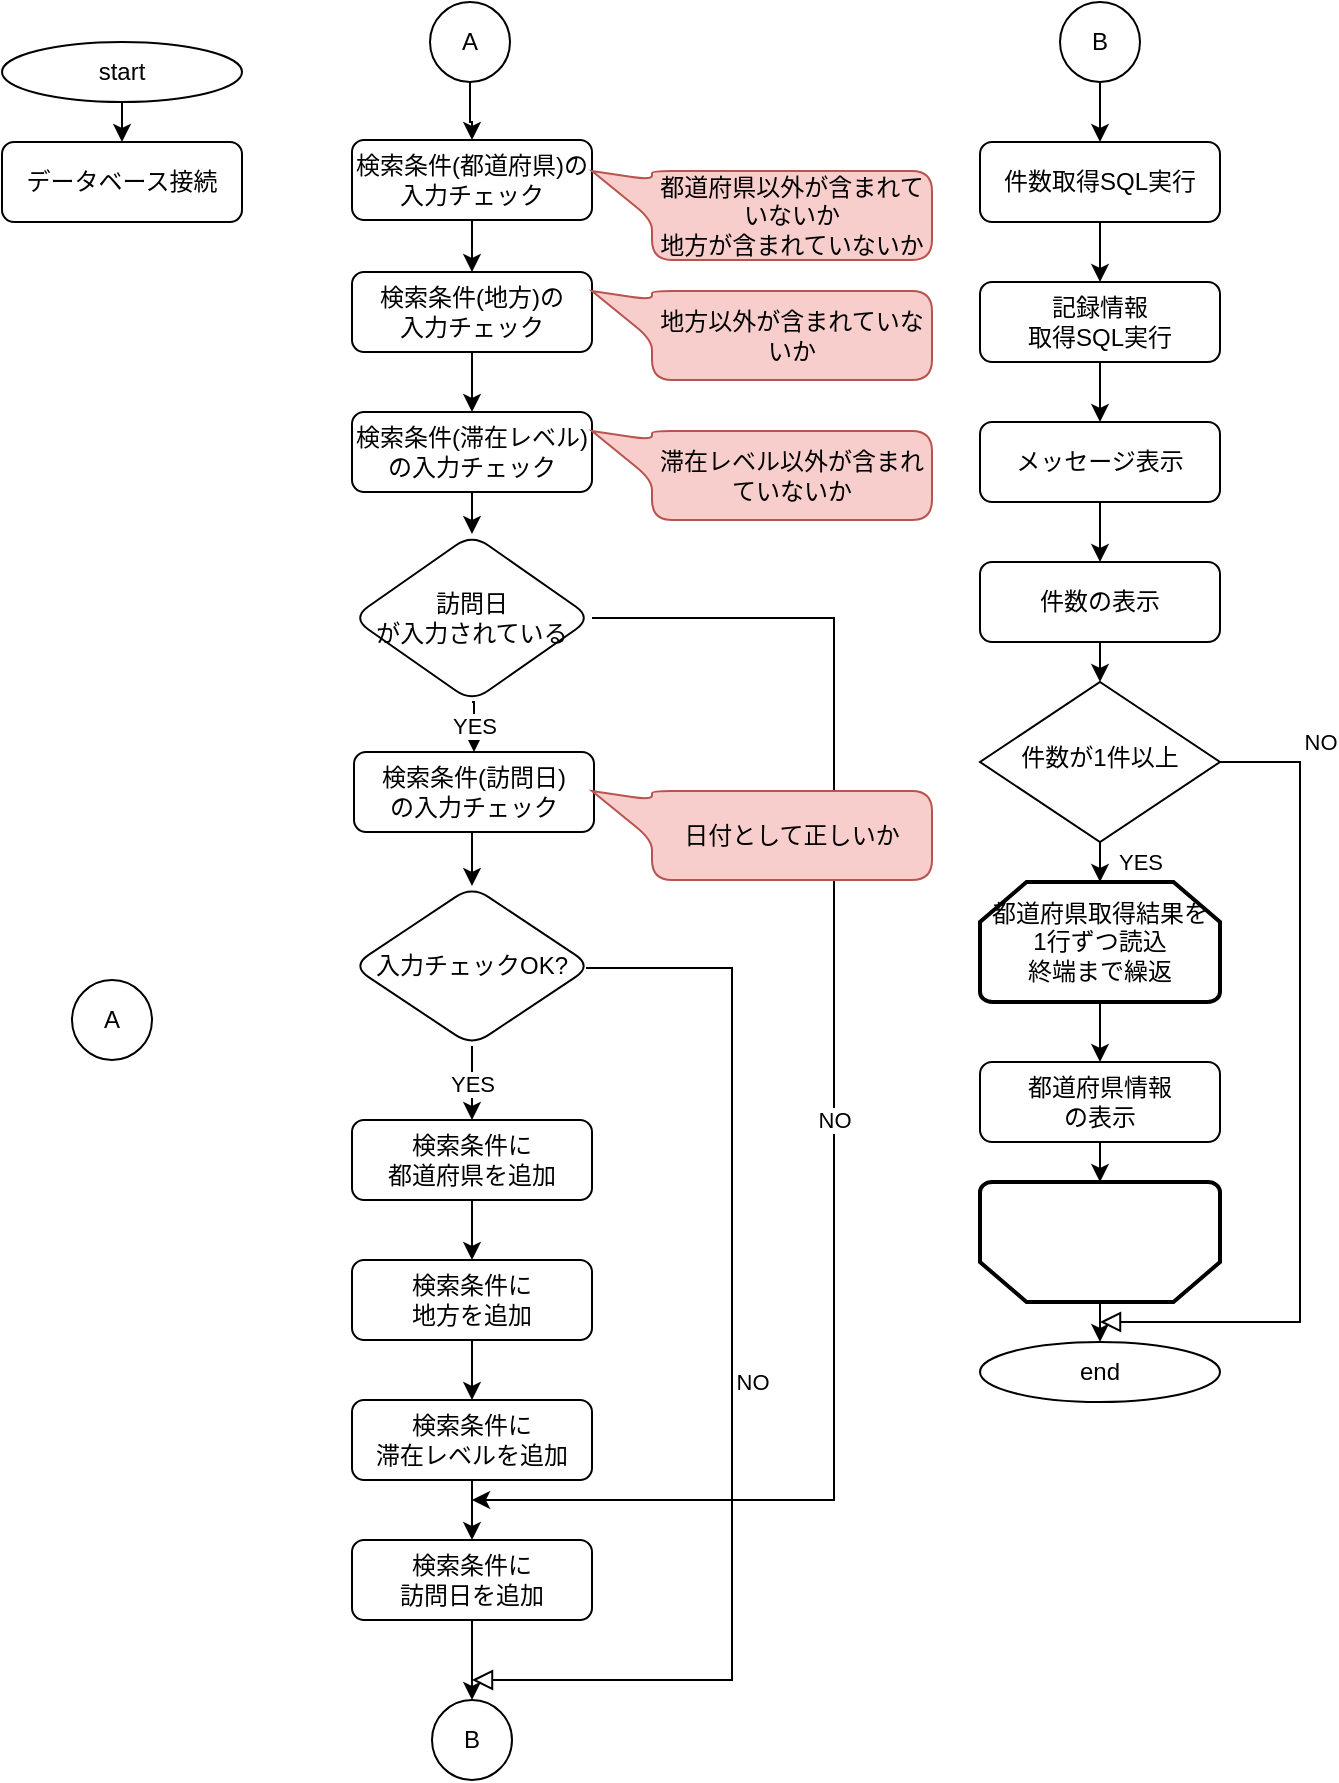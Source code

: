 <mxfile version="23.1.1" type="device">
  <diagram id="C5RBs43oDa-KdzZeNtuy" name="Page-1">
    <mxGraphModel dx="794" dy="459" grid="1" gridSize="10" guides="1" tooltips="1" connect="1" arrows="1" fold="1" page="1" pageScale="1" pageWidth="827" pageHeight="1169" math="0" shadow="0">
      <root>
        <mxCell id="WIyWlLk6GJQsqaUBKTNV-0" />
        <mxCell id="WIyWlLk6GJQsqaUBKTNV-1" parent="WIyWlLk6GJQsqaUBKTNV-0" />
        <mxCell id="WIyWlLk6GJQsqaUBKTNV-3" value="データベース接続" style="rounded=1;whiteSpace=wrap;html=1;fontSize=12;glass=0;strokeWidth=1;shadow=0;" parent="WIyWlLk6GJQsqaUBKTNV-1" vertex="1">
          <mxGeometry x="160" y="80" width="120" height="40" as="geometry" />
        </mxCell>
        <mxCell id="WIyWlLk6GJQsqaUBKTNV-9" value="NO" style="edgeStyle=orthogonalEdgeStyle;rounded=0;html=1;jettySize=auto;orthogonalLoop=1;fontSize=11;endArrow=block;endFill=0;endSize=8;strokeWidth=1;shadow=0;labelBackgroundColor=none;" parent="WIyWlLk6GJQsqaUBKTNV-1" edge="1">
          <mxGeometry y="10" relative="1" as="geometry">
            <mxPoint as="offset" />
            <mxPoint x="395" y="849" as="targetPoint" />
            <Array as="points">
              <mxPoint x="525" y="493" />
            </Array>
            <mxPoint x="452" y="493" as="sourcePoint" />
          </mxGeometry>
        </mxCell>
        <mxCell id="h9rZooUtNr8oj8G2S-ER-3" value="" style="edgeStyle=orthogonalEdgeStyle;rounded=0;orthogonalLoop=1;jettySize=auto;html=1;" parent="WIyWlLk6GJQsqaUBKTNV-1" source="WIyWlLk6GJQsqaUBKTNV-11" edge="1">
          <mxGeometry relative="1" as="geometry">
            <mxPoint x="395" y="639" as="targetPoint" />
          </mxGeometry>
        </mxCell>
        <mxCell id="WIyWlLk6GJQsqaUBKTNV-11" value="検索条件に&lt;br&gt;都道府県を追加" style="rounded=1;whiteSpace=wrap;html=1;fontSize=12;glass=0;strokeWidth=1;shadow=0;" parent="WIyWlLk6GJQsqaUBKTNV-1" vertex="1">
          <mxGeometry x="335" y="569" width="120" height="40" as="geometry" />
        </mxCell>
        <mxCell id="h9rZooUtNr8oj8G2S-ER-1" value="" style="edgeStyle=orthogonalEdgeStyle;rounded=0;orthogonalLoop=1;jettySize=auto;html=1;" parent="WIyWlLk6GJQsqaUBKTNV-1" source="h9rZooUtNr8oj8G2S-ER-0" target="WIyWlLk6GJQsqaUBKTNV-3" edge="1">
          <mxGeometry relative="1" as="geometry">
            <Array as="points">
              <mxPoint x="230" y="80" />
              <mxPoint x="230" y="80" />
            </Array>
          </mxGeometry>
        </mxCell>
        <mxCell id="h9rZooUtNr8oj8G2S-ER-0" value="start" style="ellipse;whiteSpace=wrap;html=1;" parent="WIyWlLk6GJQsqaUBKTNV-1" vertex="1">
          <mxGeometry x="160" y="30" width="120" height="30" as="geometry" />
        </mxCell>
        <mxCell id="ytKObgBI_jLJxSGm0-5G-5" style="edgeStyle=orthogonalEdgeStyle;rounded=0;orthogonalLoop=1;jettySize=auto;html=1;exitX=0.5;exitY=1;exitDx=0;exitDy=0;entryX=0.5;entryY=0;entryDx=0;entryDy=0;" parent="WIyWlLk6GJQsqaUBKTNV-1" source="h9rZooUtNr8oj8G2S-ER-10" target="h9rZooUtNr8oj8G2S-ER-13" edge="1">
          <mxGeometry relative="1" as="geometry" />
        </mxCell>
        <mxCell id="h9rZooUtNr8oj8G2S-ER-10" value="検索条件に&lt;br&gt;滞在レベルを追加" style="whiteSpace=wrap;html=1;rounded=1;glass=0;strokeWidth=1;shadow=0;" parent="WIyWlLk6GJQsqaUBKTNV-1" vertex="1">
          <mxGeometry x="335" y="709" width="120" height="40" as="geometry" />
        </mxCell>
        <mxCell id="s13l2MW78z2p8p0Ib397-3" value="" style="edgeStyle=orthogonalEdgeStyle;rounded=0;orthogonalLoop=1;jettySize=auto;html=1;" parent="WIyWlLk6GJQsqaUBKTNV-1" source="h9rZooUtNr8oj8G2S-ER-13" target="s13l2MW78z2p8p0Ib397-2" edge="1">
          <mxGeometry relative="1" as="geometry" />
        </mxCell>
        <mxCell id="h9rZooUtNr8oj8G2S-ER-13" value="検索条件に&lt;br&gt;訪問日を追加" style="whiteSpace=wrap;html=1;rounded=1;glass=0;strokeWidth=1;shadow=0;" parent="WIyWlLk6GJQsqaUBKTNV-1" vertex="1">
          <mxGeometry x="335" y="779" width="120" height="40" as="geometry" />
        </mxCell>
        <mxCell id="s13l2MW78z2p8p0Ib397-2" value="B" style="ellipse;whiteSpace=wrap;html=1;rounded=1;glass=0;strokeWidth=1;shadow=0;" parent="WIyWlLk6GJQsqaUBKTNV-1" vertex="1">
          <mxGeometry x="375" y="859" width="40" height="40" as="geometry" />
        </mxCell>
        <mxCell id="echClZm6UsjZQWHw3Wsp-2" style="edgeStyle=orthogonalEdgeStyle;rounded=0;orthogonalLoop=1;jettySize=auto;html=1;exitX=0.5;exitY=1;exitDx=0;exitDy=0;entryX=0.5;entryY=0;entryDx=0;entryDy=0;" edge="1" parent="WIyWlLk6GJQsqaUBKTNV-1" source="s13l2MW78z2p8p0Ib397-4" target="echClZm6UsjZQWHw3Wsp-1">
          <mxGeometry relative="1" as="geometry" />
        </mxCell>
        <mxCell id="s13l2MW78z2p8p0Ib397-4" value="B" style="ellipse;whiteSpace=wrap;html=1;rounded=1;glass=0;strokeWidth=1;shadow=0;" parent="WIyWlLk6GJQsqaUBKTNV-1" vertex="1">
          <mxGeometry x="689" y="10" width="40" height="40" as="geometry" />
        </mxCell>
        <mxCell id="s13l2MW78z2p8p0Ib397-7" value="都道府県情報&lt;br&gt;の表示" style="rounded=1;whiteSpace=wrap;html=1;fontSize=12;glass=0;strokeWidth=1;shadow=0;" parent="WIyWlLk6GJQsqaUBKTNV-1" vertex="1">
          <mxGeometry x="649" y="540" width="120" height="40" as="geometry" />
        </mxCell>
        <mxCell id="s13l2MW78z2p8p0Ib397-11" value="件数が1件以上" style="rhombus;whiteSpace=wrap;html=1;shadow=0;fontFamily=Helvetica;fontSize=12;align=center;strokeWidth=1;spacing=6;spacingTop=-4;" parent="WIyWlLk6GJQsqaUBKTNV-1" vertex="1">
          <mxGeometry x="649" y="350" width="120" height="80" as="geometry" />
        </mxCell>
        <mxCell id="s13l2MW78z2p8p0Ib397-22" style="edgeStyle=orthogonalEdgeStyle;rounded=0;orthogonalLoop=1;jettySize=auto;html=1;exitX=0.5;exitY=1;exitDx=0;exitDy=0;exitPerimeter=0;entryX=0.5;entryY=0;entryDx=0;entryDy=0;" parent="WIyWlLk6GJQsqaUBKTNV-1" source="s13l2MW78z2p8p0Ib397-13" target="s13l2MW78z2p8p0Ib397-7" edge="1">
          <mxGeometry relative="1" as="geometry" />
        </mxCell>
        <mxCell id="s13l2MW78z2p8p0Ib397-13" value="都道府県取得結果を&lt;br&gt;1行ずつ読込&lt;br&gt;終端まで繰返" style="strokeWidth=2;html=1;shape=mxgraph.flowchart.loop_limit;whiteSpace=wrap;" parent="WIyWlLk6GJQsqaUBKTNV-1" vertex="1">
          <mxGeometry x="649" y="450" width="120" height="60" as="geometry" />
        </mxCell>
        <mxCell id="s13l2MW78z2p8p0Ib397-20" style="edgeStyle=orthogonalEdgeStyle;rounded=0;orthogonalLoop=1;jettySize=auto;html=1;exitX=0.5;exitY=0;exitDx=0;exitDy=0;exitPerimeter=0;entryX=0.5;entryY=0;entryDx=0;entryDy=0;" parent="WIyWlLk6GJQsqaUBKTNV-1" source="s13l2MW78z2p8p0Ib397-14" target="s13l2MW78z2p8p0Ib397-19" edge="1">
          <mxGeometry relative="1" as="geometry" />
        </mxCell>
        <mxCell id="s13l2MW78z2p8p0Ib397-14" value="" style="strokeWidth=2;html=1;shape=mxgraph.flowchart.loop_limit;whiteSpace=wrap;rotation=-180;" parent="WIyWlLk6GJQsqaUBKTNV-1" vertex="1">
          <mxGeometry x="649" y="600" width="120" height="60" as="geometry" />
        </mxCell>
        <mxCell id="s13l2MW78z2p8p0Ib397-17" style="edgeStyle=orthogonalEdgeStyle;rounded=0;orthogonalLoop=1;jettySize=auto;html=1;exitX=0.5;exitY=1;exitDx=0;exitDy=0;entryX=0.5;entryY=0;entryDx=0;entryDy=0;" parent="WIyWlLk6GJQsqaUBKTNV-1" source="s13l2MW78z2p8p0Ib397-15" target="s13l2MW78z2p8p0Ib397-11" edge="1">
          <mxGeometry relative="1" as="geometry" />
        </mxCell>
        <mxCell id="s13l2MW78z2p8p0Ib397-15" value="件数の表示" style="rounded=1;whiteSpace=wrap;html=1;fontSize=12;glass=0;strokeWidth=1;shadow=0;" parent="WIyWlLk6GJQsqaUBKTNV-1" vertex="1">
          <mxGeometry x="649" y="290" width="120" height="40" as="geometry" />
        </mxCell>
        <mxCell id="s13l2MW78z2p8p0Ib397-19" value="end" style="ellipse;whiteSpace=wrap;html=1;" parent="WIyWlLk6GJQsqaUBKTNV-1" vertex="1">
          <mxGeometry x="649" y="680" width="120" height="30" as="geometry" />
        </mxCell>
        <mxCell id="s13l2MW78z2p8p0Ib397-21" style="edgeStyle=orthogonalEdgeStyle;rounded=0;orthogonalLoop=1;jettySize=auto;html=1;exitX=0.5;exitY=1;exitDx=0;exitDy=0;entryX=0.5;entryY=1;entryDx=0;entryDy=0;entryPerimeter=0;" parent="WIyWlLk6GJQsqaUBKTNV-1" source="s13l2MW78z2p8p0Ib397-7" target="s13l2MW78z2p8p0Ib397-14" edge="1">
          <mxGeometry relative="1" as="geometry" />
        </mxCell>
        <mxCell id="s13l2MW78z2p8p0Ib397-24" value="NO" style="edgeStyle=orthogonalEdgeStyle;rounded=0;html=1;jettySize=auto;orthogonalLoop=1;fontSize=11;endArrow=block;endFill=0;endSize=8;strokeWidth=1;shadow=0;labelBackgroundColor=none;" parent="WIyWlLk6GJQsqaUBKTNV-1" edge="1">
          <mxGeometry x="-0.809" y="14" relative="1" as="geometry">
            <mxPoint x="-4" y="-10" as="offset" />
            <mxPoint x="709" y="670" as="targetPoint" />
            <Array as="points">
              <mxPoint x="809" y="390" />
            </Array>
            <mxPoint x="769" y="390" as="sourcePoint" />
          </mxGeometry>
        </mxCell>
        <mxCell id="s13l2MW78z2p8p0Ib397-28" value="YES" style="edgeStyle=orthogonalEdgeStyle;rounded=0;orthogonalLoop=1;jettySize=auto;html=1;exitX=0.5;exitY=1;exitDx=0;exitDy=0;entryX=0.5;entryY=0;entryDx=0;entryDy=0;entryPerimeter=0;" parent="WIyWlLk6GJQsqaUBKTNV-1" source="s13l2MW78z2p8p0Ib397-11" target="s13l2MW78z2p8p0Ib397-13" edge="1">
          <mxGeometry y="20" relative="1" as="geometry">
            <mxPoint as="offset" />
          </mxGeometry>
        </mxCell>
        <mxCell id="WKHt31poT0Ce64Y8X5nI-7" style="edgeStyle=orthogonalEdgeStyle;rounded=0;orthogonalLoop=1;jettySize=auto;html=1;exitX=0.5;exitY=1;exitDx=0;exitDy=0;entryX=0.5;entryY=0;entryDx=0;entryDy=0;" parent="WIyWlLk6GJQsqaUBKTNV-1" source="WKHt31poT0Ce64Y8X5nI-4" target="WKHt31poT0Ce64Y8X5nI-5" edge="1">
          <mxGeometry relative="1" as="geometry" />
        </mxCell>
        <mxCell id="WKHt31poT0Ce64Y8X5nI-4" value="検索条件(都道府県)の&lt;br&gt;入力チェック" style="rounded=1;whiteSpace=wrap;html=1;fontSize=12;glass=0;strokeWidth=1;shadow=0;" parent="WIyWlLk6GJQsqaUBKTNV-1" vertex="1">
          <mxGeometry x="335" y="79" width="120" height="40" as="geometry" />
        </mxCell>
        <mxCell id="WKHt31poT0Ce64Y8X5nI-8" style="edgeStyle=orthogonalEdgeStyle;rounded=0;orthogonalLoop=1;jettySize=auto;html=1;exitX=0.5;exitY=1;exitDx=0;exitDy=0;entryX=0.5;entryY=0;entryDx=0;entryDy=0;" parent="WIyWlLk6GJQsqaUBKTNV-1" source="WKHt31poT0Ce64Y8X5nI-5" target="WKHt31poT0Ce64Y8X5nI-6" edge="1">
          <mxGeometry relative="1" as="geometry" />
        </mxCell>
        <mxCell id="WKHt31poT0Ce64Y8X5nI-5" value="検索条件(地方)の&lt;br&gt;入力チェック" style="rounded=1;whiteSpace=wrap;html=1;fontSize=12;glass=0;strokeWidth=1;shadow=0;" parent="WIyWlLk6GJQsqaUBKTNV-1" vertex="1">
          <mxGeometry x="335" y="145" width="120" height="40" as="geometry" />
        </mxCell>
        <mxCell id="ytKObgBI_jLJxSGm0-5G-7" style="edgeStyle=orthogonalEdgeStyle;rounded=0;orthogonalLoop=1;jettySize=auto;html=1;exitX=0.5;exitY=1;exitDx=0;exitDy=0;entryX=0.5;entryY=0;entryDx=0;entryDy=0;" parent="WIyWlLk6GJQsqaUBKTNV-1" source="WKHt31poT0Ce64Y8X5nI-6" target="ytKObgBI_jLJxSGm0-5G-6" edge="1">
          <mxGeometry relative="1" as="geometry" />
        </mxCell>
        <mxCell id="WKHt31poT0Ce64Y8X5nI-6" value="検索条件(滞在レベル)の入力チェック" style="rounded=1;whiteSpace=wrap;html=1;fontSize=12;glass=0;strokeWidth=1;shadow=0;" parent="WIyWlLk6GJQsqaUBKTNV-1" vertex="1">
          <mxGeometry x="335" y="215" width="120" height="40" as="geometry" />
        </mxCell>
        <mxCell id="WKHt31poT0Ce64Y8X5nI-9" value="入力チェックOK?" style="rhombus;whiteSpace=wrap;html=1;rounded=1;glass=0;strokeWidth=1;shadow=0;" parent="WIyWlLk6GJQsqaUBKTNV-1" vertex="1">
          <mxGeometry x="335" y="452" width="120" height="80" as="geometry" />
        </mxCell>
        <mxCell id="WKHt31poT0Ce64Y8X5nI-13" style="edgeStyle=orthogonalEdgeStyle;rounded=0;orthogonalLoop=1;jettySize=auto;html=1;exitX=0.5;exitY=1;exitDx=0;exitDy=0;entryX=0.5;entryY=0;entryDx=0;entryDy=0;" parent="WIyWlLk6GJQsqaUBKTNV-1" source="WKHt31poT0Ce64Y8X5nI-11" target="WKHt31poT0Ce64Y8X5nI-9" edge="1">
          <mxGeometry relative="1" as="geometry" />
        </mxCell>
        <mxCell id="WKHt31poT0Ce64Y8X5nI-11" value="検索条件(訪問日)&lt;br&gt;の入力チェック" style="rounded=1;whiteSpace=wrap;html=1;fontSize=12;glass=0;strokeWidth=1;shadow=0;" parent="WIyWlLk6GJQsqaUBKTNV-1" vertex="1">
          <mxGeometry x="336" y="385" width="120" height="40" as="geometry" />
        </mxCell>
        <mxCell id="WKHt31poT0Ce64Y8X5nI-15" value="" style="edgeStyle=orthogonalEdgeStyle;rounded=0;orthogonalLoop=1;jettySize=auto;html=1;" parent="WIyWlLk6GJQsqaUBKTNV-1" source="WKHt31poT0Ce64Y8X5nI-16" edge="1">
          <mxGeometry relative="1" as="geometry">
            <mxPoint x="395" y="709" as="targetPoint" />
          </mxGeometry>
        </mxCell>
        <mxCell id="WKHt31poT0Ce64Y8X5nI-16" value="検索条件に&lt;br&gt;地方を追加" style="rounded=1;whiteSpace=wrap;html=1;fontSize=12;glass=0;strokeWidth=1;shadow=0;" parent="WIyWlLk6GJQsqaUBKTNV-1" vertex="1">
          <mxGeometry x="335" y="639" width="120" height="40" as="geometry" />
        </mxCell>
        <mxCell id="WKHt31poT0Ce64Y8X5nI-20" style="edgeStyle=orthogonalEdgeStyle;rounded=0;orthogonalLoop=1;jettySize=auto;html=1;exitX=0.5;exitY=1;exitDx=0;exitDy=0;entryX=0.5;entryY=0;entryDx=0;entryDy=0;" parent="WIyWlLk6GJQsqaUBKTNV-1" source="WKHt31poT0Ce64Y8X5nI-18" target="s13l2MW78z2p8p0Ib397-15" edge="1">
          <mxGeometry relative="1" as="geometry" />
        </mxCell>
        <mxCell id="WKHt31poT0Ce64Y8X5nI-18" value="メッセージ表示" style="rounded=1;whiteSpace=wrap;html=1;fontSize=12;glass=0;strokeWidth=1;shadow=0;" parent="WIyWlLk6GJQsqaUBKTNV-1" vertex="1">
          <mxGeometry x="649" y="220" width="120" height="40" as="geometry" />
        </mxCell>
        <mxCell id="ytKObgBI_jLJxSGm0-5G-3" value="YES" style="edgeStyle=orthogonalEdgeStyle;rounded=0;orthogonalLoop=1;jettySize=auto;html=1;exitX=0.5;exitY=1;exitDx=0;exitDy=0;entryX=0.5;entryY=0;entryDx=0;entryDy=0;" parent="WIyWlLk6GJQsqaUBKTNV-1" target="WIyWlLk6GJQsqaUBKTNV-11" edge="1">
          <mxGeometry relative="1" as="geometry">
            <mxPoint x="395" y="532" as="sourcePoint" />
          </mxGeometry>
        </mxCell>
        <mxCell id="ytKObgBI_jLJxSGm0-5G-8" value="YES" style="edgeStyle=orthogonalEdgeStyle;rounded=0;orthogonalLoop=1;jettySize=auto;html=1;exitX=0.5;exitY=1;exitDx=0;exitDy=0;entryX=0.5;entryY=0;entryDx=0;entryDy=0;" parent="WIyWlLk6GJQsqaUBKTNV-1" source="ytKObgBI_jLJxSGm0-5G-6" target="WKHt31poT0Ce64Y8X5nI-11" edge="1">
          <mxGeometry relative="1" as="geometry" />
        </mxCell>
        <mxCell id="ytKObgBI_jLJxSGm0-5G-9" value="NO" style="edgeStyle=orthogonalEdgeStyle;rounded=0;orthogonalLoop=1;jettySize=auto;html=1;exitX=1;exitY=0.5;exitDx=0;exitDy=0;" parent="WIyWlLk6GJQsqaUBKTNV-1" source="ytKObgBI_jLJxSGm0-5G-6" edge="1">
          <mxGeometry relative="1" as="geometry">
            <mxPoint x="395" y="759" as="targetPoint" />
            <Array as="points">
              <mxPoint x="576" y="318" />
            </Array>
          </mxGeometry>
        </mxCell>
        <mxCell id="ytKObgBI_jLJxSGm0-5G-6" value="訪問日&lt;br&gt;が入力されている" style="rhombus;whiteSpace=wrap;html=1;rounded=1;glass=0;strokeWidth=1;shadow=0;" parent="WIyWlLk6GJQsqaUBKTNV-1" vertex="1">
          <mxGeometry x="335" y="276" width="120" height="84" as="geometry" />
        </mxCell>
        <mxCell id="ytKObgBI_jLJxSGm0-5G-10" value="地方以外が含まれていないか" style="shape=callout;whiteSpace=wrap;html=1;perimeter=calloutPerimeter;position2=0;size=30;position=0.1;fillColor=#f8cecc;strokeColor=#b85450;rounded=1;rotation=0;direction=south;" parent="WIyWlLk6GJQsqaUBKTNV-1" vertex="1">
          <mxGeometry x="455" y="154.5" width="170" height="44.5" as="geometry" />
        </mxCell>
        <mxCell id="ytKObgBI_jLJxSGm0-5G-12" value="都道府県以外が含まれていないか&lt;br&gt;地方が含まれていないか" style="shape=callout;whiteSpace=wrap;html=1;perimeter=calloutPerimeter;position2=0;size=30;position=0.1;fillColor=#f8cecc;strokeColor=#b85450;rounded=1;rotation=0;direction=south;" parent="WIyWlLk6GJQsqaUBKTNV-1" vertex="1">
          <mxGeometry x="455" y="94.5" width="170" height="44.5" as="geometry" />
        </mxCell>
        <mxCell id="ytKObgBI_jLJxSGm0-5G-13" value="滞在レベル以外が含まれていないか" style="shape=callout;whiteSpace=wrap;html=1;perimeter=calloutPerimeter;position2=0;size=30;position=0.1;fillColor=#f8cecc;strokeColor=#b85450;rounded=1;rotation=0;direction=south;" parent="WIyWlLk6GJQsqaUBKTNV-1" vertex="1">
          <mxGeometry x="455" y="224.5" width="170" height="44.5" as="geometry" />
        </mxCell>
        <mxCell id="xarFJbH8t3tPUQ2cAIag-0" value="日付として正しいか" style="shape=callout;whiteSpace=wrap;html=1;perimeter=calloutPerimeter;position2=0;size=30;position=0.1;fillColor=#f8cecc;strokeColor=#b85450;rounded=1;rotation=0;direction=south;" parent="WIyWlLk6GJQsqaUBKTNV-1" vertex="1">
          <mxGeometry x="455" y="404.5" width="170" height="44.5" as="geometry" />
        </mxCell>
        <mxCell id="echClZm6UsjZQWHw3Wsp-4" style="edgeStyle=orthogonalEdgeStyle;rounded=0;orthogonalLoop=1;jettySize=auto;html=1;exitX=0.5;exitY=1;exitDx=0;exitDy=0;entryX=0.5;entryY=0;entryDx=0;entryDy=0;" edge="1" parent="WIyWlLk6GJQsqaUBKTNV-1" source="echClZm6UsjZQWHw3Wsp-0" target="WKHt31poT0Ce64Y8X5nI-18">
          <mxGeometry relative="1" as="geometry" />
        </mxCell>
        <mxCell id="echClZm6UsjZQWHw3Wsp-0" value="記録情報&lt;br&gt;取得SQL実行" style="rounded=1;whiteSpace=wrap;html=1;fontSize=12;glass=0;strokeWidth=1;shadow=0;" vertex="1" parent="WIyWlLk6GJQsqaUBKTNV-1">
          <mxGeometry x="649" y="150" width="120" height="40" as="geometry" />
        </mxCell>
        <mxCell id="echClZm6UsjZQWHw3Wsp-3" style="edgeStyle=orthogonalEdgeStyle;rounded=0;orthogonalLoop=1;jettySize=auto;html=1;exitX=0.5;exitY=1;exitDx=0;exitDy=0;entryX=0.5;entryY=0;entryDx=0;entryDy=0;" edge="1" parent="WIyWlLk6GJQsqaUBKTNV-1" source="echClZm6UsjZQWHw3Wsp-1" target="echClZm6UsjZQWHw3Wsp-0">
          <mxGeometry relative="1" as="geometry" />
        </mxCell>
        <mxCell id="echClZm6UsjZQWHw3Wsp-1" value="件数取得SQL実行" style="rounded=1;whiteSpace=wrap;html=1;fontSize=12;glass=0;strokeWidth=1;shadow=0;" vertex="1" parent="WIyWlLk6GJQsqaUBKTNV-1">
          <mxGeometry x="649" y="80" width="120" height="40" as="geometry" />
        </mxCell>
        <mxCell id="echClZm6UsjZQWHw3Wsp-8" style="edgeStyle=orthogonalEdgeStyle;rounded=0;orthogonalLoop=1;jettySize=auto;html=1;exitX=0.5;exitY=1;exitDx=0;exitDy=0;" edge="1" parent="WIyWlLk6GJQsqaUBKTNV-1" source="echClZm6UsjZQWHw3Wsp-5" target="WKHt31poT0Ce64Y8X5nI-4">
          <mxGeometry relative="1" as="geometry" />
        </mxCell>
        <mxCell id="echClZm6UsjZQWHw3Wsp-5" value="A" style="ellipse;whiteSpace=wrap;html=1;rounded=1;glass=0;strokeWidth=1;shadow=0;" vertex="1" parent="WIyWlLk6GJQsqaUBKTNV-1">
          <mxGeometry x="374" y="10" width="40" height="40" as="geometry" />
        </mxCell>
        <mxCell id="echClZm6UsjZQWHw3Wsp-7" value="A" style="ellipse;whiteSpace=wrap;html=1;rounded=1;glass=0;strokeWidth=1;shadow=0;" vertex="1" parent="WIyWlLk6GJQsqaUBKTNV-1">
          <mxGeometry x="195" y="499" width="40" height="40" as="geometry" />
        </mxCell>
      </root>
    </mxGraphModel>
  </diagram>
</mxfile>
